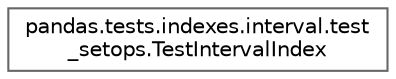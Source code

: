 digraph "Graphical Class Hierarchy"
{
 // LATEX_PDF_SIZE
  bgcolor="transparent";
  edge [fontname=Helvetica,fontsize=10,labelfontname=Helvetica,labelfontsize=10];
  node [fontname=Helvetica,fontsize=10,shape=box,height=0.2,width=0.4];
  rankdir="LR";
  Node0 [id="Node000000",label="pandas.tests.indexes.interval.test\l_setops.TestIntervalIndex",height=0.2,width=0.4,color="grey40", fillcolor="white", style="filled",URL="$d6/d92/classpandas_1_1tests_1_1indexes_1_1interval_1_1test__setops_1_1TestIntervalIndex.html",tooltip=" "];
}
